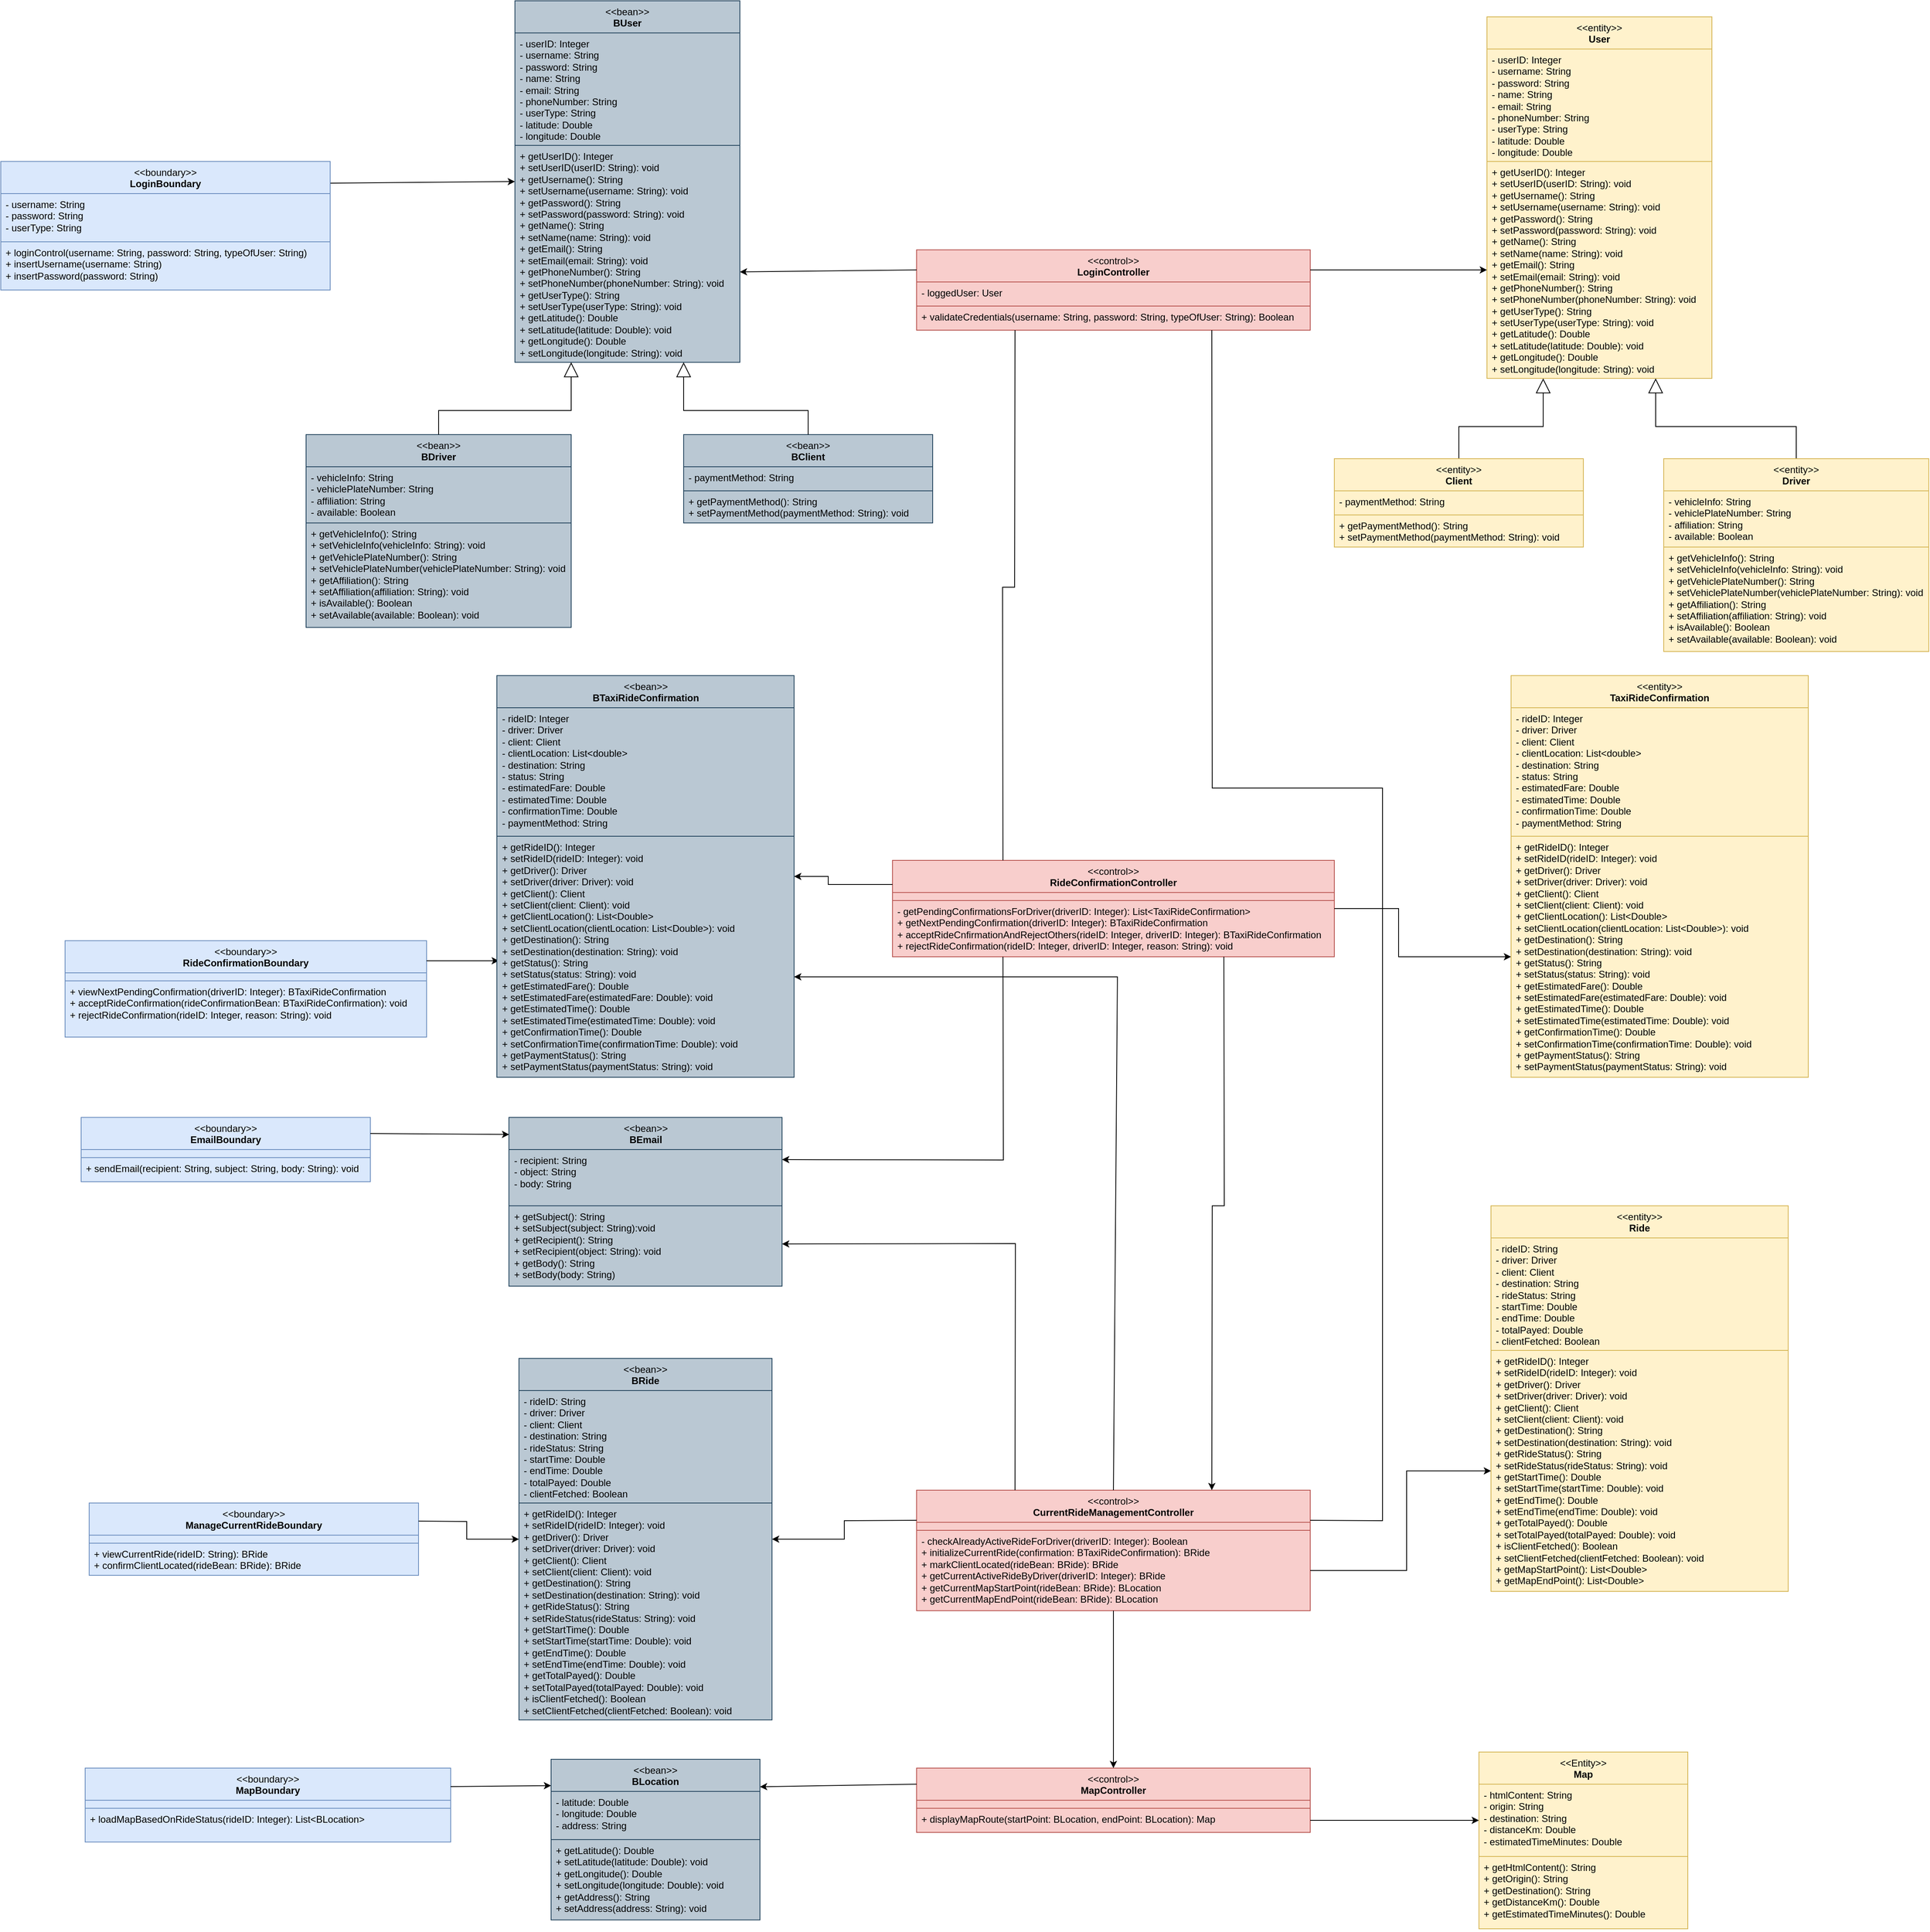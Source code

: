<mxfile version="26.0.16">
  <diagram name="Pagina-1" id="kR7-8kJG44JJqQNAZ6Hm">
    <mxGraphModel dx="2927" dy="2411" grid="1" gridSize="10" guides="1" tooltips="1" connect="1" arrows="1" fold="1" page="1" pageScale="1" pageWidth="827" pageHeight="1169" math="0" shadow="0">
      <root>
        <mxCell id="0" />
        <mxCell id="1" parent="0" />
        <mxCell id="zk_LoBQjs6ajYGT0SE2R-1" value="&lt;span style=&quot;font-weight: normal;&quot;&gt;&amp;lt;&amp;lt;boundary&amp;gt;&amp;gt;&lt;/span&gt;&lt;div&gt;LoginBoundary&lt;/div&gt;" style="swimlane;fontStyle=1;align=center;verticalAlign=top;childLayout=stackLayout;horizontal=1;startSize=40;horizontalStack=0;resizeParent=1;resizeParentMax=0;resizeLast=0;collapsible=1;marginBottom=0;whiteSpace=wrap;html=1;fillColor=#dae8fc;strokeColor=#6c8ebf;" parent="1" vertex="1">
          <mxGeometry x="-770" y="-730" width="410" height="160" as="geometry" />
        </mxCell>
        <mxCell id="zk_LoBQjs6ajYGT0SE2R-2" value="- username: String&lt;div&gt;- password: String&lt;/div&gt;&lt;div&gt;- userType: String&lt;/div&gt;" style="text;strokeColor=#6c8ebf;fillColor=#dae8fc;align=left;verticalAlign=top;spacingLeft=4;spacingRight=4;overflow=hidden;rotatable=0;points=[[0,0.5],[1,0.5]];portConstraint=eastwest;whiteSpace=wrap;html=1;" parent="zk_LoBQjs6ajYGT0SE2R-1" vertex="1">
          <mxGeometry y="40" width="410" height="60" as="geometry" />
        </mxCell>
        <mxCell id="zk_LoBQjs6ajYGT0SE2R-3" value="+ loginControl(username: String, password: String, typeOfUser: String)&lt;div&gt;+ insertUsername(username: String)&lt;/div&gt;&lt;div&gt;+ insertPassword(password: String)&lt;/div&gt;" style="text;strokeColor=#6c8ebf;fillColor=#dae8fc;align=left;verticalAlign=top;spacingLeft=4;spacingRight=4;overflow=hidden;rotatable=0;points=[[0,0.5],[1,0.5]];portConstraint=eastwest;whiteSpace=wrap;html=1;" parent="zk_LoBQjs6ajYGT0SE2R-1" vertex="1">
          <mxGeometry y="100" width="410" height="60" as="geometry" />
        </mxCell>
        <mxCell id="zk_LoBQjs6ajYGT0SE2R-4" value="&lt;span style=&quot;font-weight: normal;&quot;&gt;&amp;lt;&amp;lt;entity&amp;gt;&amp;gt;&lt;/span&gt;&lt;div&gt;User&lt;/div&gt;" style="swimlane;fontStyle=1;align=center;verticalAlign=top;childLayout=stackLayout;horizontal=1;startSize=40;horizontalStack=0;resizeParent=1;resizeParentMax=0;resizeLast=0;collapsible=1;marginBottom=0;whiteSpace=wrap;html=1;fillColor=#fff2cc;strokeColor=#d6b656;" parent="1" vertex="1">
          <mxGeometry x="1080" y="-910" width="280" height="450" as="geometry" />
        </mxCell>
        <mxCell id="zk_LoBQjs6ajYGT0SE2R-5" value="- userID: Integer&lt;div&gt;- username: String&lt;/div&gt;&lt;div&gt;- password: String&lt;/div&gt;&lt;div&gt;&lt;div&gt;- name: String&lt;/div&gt;&lt;div&gt;- email: String&lt;/div&gt;&lt;div&gt;- phoneNumber: String&lt;/div&gt;&lt;div&gt;- userType: String&lt;/div&gt;&lt;/div&gt;&lt;div&gt;- latitude: Double&lt;/div&gt;&lt;div&gt;- longitude: Double&lt;/div&gt;" style="text;strokeColor=#d6b656;fillColor=#fff2cc;align=left;verticalAlign=top;spacingLeft=4;spacingRight=4;overflow=hidden;rotatable=0;points=[[0,0.5],[1,0.5]];portConstraint=eastwest;whiteSpace=wrap;html=1;" parent="zk_LoBQjs6ajYGT0SE2R-4" vertex="1">
          <mxGeometry y="40" width="280" height="140" as="geometry" />
        </mxCell>
        <mxCell id="zk_LoBQjs6ajYGT0SE2R-6" value="&lt;div&gt;+ getUserID(): Integer&lt;/div&gt;&lt;div&gt;+ setUserID&lt;span style=&quot;background-color: transparent; color: light-dark(rgb(0, 0, 0), rgb(255, 255, 255));&quot;&gt;(userID: String): void&lt;/span&gt;&lt;/div&gt;&lt;div&gt;+ getUsername(): String&lt;div&gt;+ setUsername(username: String): void&lt;/div&gt;&lt;/div&gt;&lt;div&gt;&lt;div&gt;+ getPassword(): String&lt;/div&gt;&lt;div&gt;+ setPassword(password: String): void&lt;/div&gt;&lt;/div&gt;&lt;div&gt;&lt;span style=&quot;background-color: transparent; color: light-dark(rgb(0, 0, 0), rgb(255, 255, 255));&quot;&gt;+ getName(): String&lt;/span&gt;&lt;/div&gt;&lt;div&gt;+ setName(name: String): void&lt;/div&gt;&lt;div&gt;+ getEmail(): String&lt;/div&gt;&lt;div&gt;+ setEmail(email: String): void&lt;/div&gt;&lt;div&gt;+ getPhoneNumber(): String&lt;/div&gt;&lt;div&gt;+ setPhoneNumber(phoneNumber: String): void&lt;/div&gt;&lt;div&gt;+ getUserType(): String&lt;/div&gt;&lt;div&gt;+ setUserType&lt;span style=&quot;background-color: transparent; color: light-dark(rgb(0, 0, 0), rgb(255, 255, 255));&quot;&gt;(userType: String): void&lt;/span&gt;&lt;/div&gt;&lt;div&gt;&lt;span style=&quot;background-color: transparent; color: light-dark(rgb(0, 0, 0), rgb(255, 255, 255));&quot;&gt;+ getLatitude(): Double&lt;/span&gt;&lt;/div&gt;&lt;div&gt;&lt;span style=&quot;background-color: transparent; color: light-dark(rgb(0, 0, 0), rgb(255, 255, 255));&quot;&gt;+ setLatitude(latitude: Double): void&lt;/span&gt;&lt;/div&gt;&lt;div&gt;&lt;span style=&quot;background-color: transparent; color: light-dark(rgb(0, 0, 0), rgb(255, 255, 255));&quot;&gt;+ getLongitude(): Double&lt;/span&gt;&lt;/div&gt;&lt;div&gt;&lt;span style=&quot;background-color: transparent; color: light-dark(rgb(0, 0, 0), rgb(255, 255, 255));&quot;&gt;+ setLongitude(longitude: String): void&lt;/span&gt;&lt;/div&gt;" style="text;strokeColor=#d6b656;fillColor=#fff2cc;align=left;verticalAlign=top;spacingLeft=4;spacingRight=4;overflow=hidden;rotatable=0;points=[[0,0.5],[1,0.5]];portConstraint=eastwest;whiteSpace=wrap;html=1;" parent="zk_LoBQjs6ajYGT0SE2R-4" vertex="1">
          <mxGeometry y="180" width="280" height="270" as="geometry" />
        </mxCell>
        <mxCell id="zk_LoBQjs6ajYGT0SE2R-7" value="&lt;span style=&quot;font-weight: normal;&quot;&gt;&amp;lt;&amp;lt;control&amp;gt;&amp;gt;&lt;/span&gt;&lt;div&gt;LoginController&lt;/div&gt;" style="swimlane;fontStyle=1;align=center;verticalAlign=top;childLayout=stackLayout;horizontal=1;startSize=40;horizontalStack=0;resizeParent=1;resizeParentMax=0;resizeLast=0;collapsible=1;marginBottom=0;whiteSpace=wrap;html=1;fillColor=#f8cecc;strokeColor=#b85450;" parent="1" vertex="1">
          <mxGeometry x="370" y="-620" width="490" height="100" as="geometry" />
        </mxCell>
        <mxCell id="zk_LoBQjs6ajYGT0SE2R-8" value="- loggedUser: User" style="text;strokeColor=#b85450;fillColor=#f8cecc;align=left;verticalAlign=top;spacingLeft=4;spacingRight=4;overflow=hidden;rotatable=0;points=[[0,0.5],[1,0.5]];portConstraint=eastwest;whiteSpace=wrap;html=1;" parent="zk_LoBQjs6ajYGT0SE2R-7" vertex="1">
          <mxGeometry y="40" width="490" height="30" as="geometry" />
        </mxCell>
        <mxCell id="zk_LoBQjs6ajYGT0SE2R-9" value="+ validateCredentials(username: String, password: String, typeOfUser: String): Boolean" style="text;strokeColor=#b85450;fillColor=#f8cecc;align=left;verticalAlign=top;spacingLeft=4;spacingRight=4;overflow=hidden;rotatable=0;points=[[0,0.5],[1,0.5]];portConstraint=eastwest;whiteSpace=wrap;html=1;" parent="zk_LoBQjs6ajYGT0SE2R-7" vertex="1">
          <mxGeometry y="70" width="490" height="30" as="geometry" />
        </mxCell>
        <mxCell id="zk_LoBQjs6ajYGT0SE2R-10" value="&lt;span style=&quot;font-weight: normal;&quot;&gt;&amp;lt;&amp;lt;boundary&amp;gt;&amp;gt;&lt;/span&gt;&lt;div&gt;MapBoundary&lt;/div&gt;" style="swimlane;fontStyle=1;align=center;verticalAlign=top;childLayout=stackLayout;horizontal=1;startSize=40;horizontalStack=0;resizeParent=1;resizeParentMax=0;resizeLast=0;collapsible=1;marginBottom=0;whiteSpace=wrap;html=1;fillColor=#dae8fc;strokeColor=#6c8ebf;" parent="1" vertex="1">
          <mxGeometry x="-665" y="1270" width="455" height="92" as="geometry" />
        </mxCell>
        <mxCell id="zk_LoBQjs6ajYGT0SE2R-11" style="text;strokeColor=#6c8ebf;fillColor=#dae8fc;align=left;verticalAlign=top;spacingLeft=4;spacingRight=4;overflow=hidden;rotatable=0;points=[[0,0.5],[1,0.5]];portConstraint=eastwest;whiteSpace=wrap;html=1;" parent="zk_LoBQjs6ajYGT0SE2R-10" vertex="1">
          <mxGeometry y="40" width="455" height="10" as="geometry" />
        </mxCell>
        <mxCell id="zk_LoBQjs6ajYGT0SE2R-12" value="+ loadMapBasedOnRideStatus(rideID: Integer): List&amp;lt;BLocation&amp;gt;" style="text;strokeColor=#6c8ebf;fillColor=#dae8fc;align=left;verticalAlign=top;spacingLeft=4;spacingRight=4;overflow=hidden;rotatable=0;points=[[0,0.5],[1,0.5]];portConstraint=eastwest;whiteSpace=wrap;html=1;" parent="zk_LoBQjs6ajYGT0SE2R-10" vertex="1">
          <mxGeometry y="50" width="455" height="42" as="geometry" />
        </mxCell>
        <mxCell id="zk_LoBQjs6ajYGT0SE2R-13" value="&lt;span style=&quot;font-weight: normal;&quot;&gt;&amp;lt;&amp;lt;control&amp;gt;&amp;gt;&lt;/span&gt;&lt;div&gt;MapController&lt;/div&gt;" style="swimlane;fontStyle=1;align=center;verticalAlign=top;childLayout=stackLayout;horizontal=1;startSize=40;horizontalStack=0;resizeParent=1;resizeParentMax=0;resizeLast=0;collapsible=1;marginBottom=0;whiteSpace=wrap;html=1;fillColor=#f8cecc;strokeColor=#b85450;" parent="1" vertex="1">
          <mxGeometry x="370" y="1270" width="490" height="80" as="geometry" />
        </mxCell>
        <mxCell id="zk_LoBQjs6ajYGT0SE2R-14" style="text;strokeColor=#b85450;fillColor=#f8cecc;align=left;verticalAlign=top;spacingLeft=4;spacingRight=4;overflow=hidden;rotatable=0;points=[[0,0.5],[1,0.5]];portConstraint=eastwest;whiteSpace=wrap;html=1;" parent="zk_LoBQjs6ajYGT0SE2R-13" vertex="1">
          <mxGeometry y="40" width="490" height="10" as="geometry" />
        </mxCell>
        <mxCell id="zk_LoBQjs6ajYGT0SE2R-15" value="+ displayMapRoute(startPoint: BLocation, endPoint: BLocation): Map&amp;nbsp;&amp;nbsp;" style="text;strokeColor=#b85450;fillColor=#f8cecc;align=left;verticalAlign=top;spacingLeft=4;spacingRight=4;overflow=hidden;rotatable=0;points=[[0,0.5],[1,0.5]];portConstraint=eastwest;whiteSpace=wrap;html=1;" parent="zk_LoBQjs6ajYGT0SE2R-13" vertex="1">
          <mxGeometry y="50" width="490" height="30" as="geometry" />
        </mxCell>
        <mxCell id="zk_LoBQjs6ajYGT0SE2R-19" value="" style="endArrow=classic;html=1;rounded=0;exitX=1;exitY=0.5;exitDx=0;exitDy=0;entryX=0;entryY=0.5;entryDx=0;entryDy=0;" parent="1" source="zk_LoBQjs6ajYGT0SE2R-15" target="zk_LoBQjs6ajYGT0SE2R-68" edge="1">
          <mxGeometry width="50" height="50" relative="1" as="geometry">
            <mxPoint x="640" y="1274" as="sourcePoint" />
            <mxPoint x="1040" y="1336" as="targetPoint" />
          </mxGeometry>
        </mxCell>
        <mxCell id="zk_LoBQjs6ajYGT0SE2R-20" value="" style="endArrow=classic;html=1;rounded=0;exitX=1;exitY=0.25;exitDx=0;exitDy=0;entryX=0;entryY=0.164;entryDx=0;entryDy=0;entryPerimeter=0;" parent="1" source="zk_LoBQjs6ajYGT0SE2R-10" target="zk_LoBQjs6ajYGT0SE2R-92" edge="1">
          <mxGeometry width="50" height="50" relative="1" as="geometry">
            <mxPoint x="-185" y="1294" as="sourcePoint" />
            <mxPoint x="-115" y="1282" as="targetPoint" />
          </mxGeometry>
        </mxCell>
        <mxCell id="zk_LoBQjs6ajYGT0SE2R-21" value="" style="endArrow=classic;html=1;rounded=0;exitX=1.001;exitY=0.169;exitDx=0;exitDy=0;exitPerimeter=0;entryX=0;entryY=0.5;entryDx=0;entryDy=0;" parent="1" source="zk_LoBQjs6ajYGT0SE2R-1" target="6aJrrxM9Hc1MW11auieM-1" edge="1">
          <mxGeometry width="50" height="50" relative="1" as="geometry">
            <mxPoint x="-400" y="-640" as="sourcePoint" />
            <mxPoint x="-330" y="-642.36" as="targetPoint" />
          </mxGeometry>
        </mxCell>
        <mxCell id="zk_LoBQjs6ajYGT0SE2R-22" value="" style="endArrow=classic;html=1;rounded=0;entryX=0;entryY=0.5;entryDx=0;entryDy=0;exitX=1;exitY=0.25;exitDx=0;exitDy=0;" parent="1" source="zk_LoBQjs6ajYGT0SE2R-7" target="zk_LoBQjs6ajYGT0SE2R-6" edge="1">
          <mxGeometry width="50" height="50" relative="1" as="geometry">
            <mxPoint x="870" y="-590" as="sourcePoint" />
            <mxPoint x="990" y="-595" as="targetPoint" />
          </mxGeometry>
        </mxCell>
        <mxCell id="zk_LoBQjs6ajYGT0SE2R-23" value="" style="endArrow=block;endSize=16;endFill=0;html=1;rounded=0;entryX=0.75;entryY=1;entryDx=0;entryDy=0;exitX=0.5;exitY=0;exitDx=0;exitDy=0;" parent="1" source="zk_LoBQjs6ajYGT0SE2R-24" target="zk_LoBQjs6ajYGT0SE2R-4" edge="1">
          <mxGeometry width="160" relative="1" as="geometry">
            <mxPoint x="1410" y="-340" as="sourcePoint" />
            <mxPoint x="1270.52" y="-290" as="targetPoint" />
            <Array as="points">
              <mxPoint x="1465" y="-400" />
              <mxPoint x="1290" y="-400" />
            </Array>
          </mxGeometry>
        </mxCell>
        <mxCell id="zk_LoBQjs6ajYGT0SE2R-24" value="&lt;span style=&quot;font-weight: normal;&quot;&gt;&amp;lt;&amp;lt;entity&amp;gt;&amp;gt;&lt;/span&gt;&lt;div&gt;Driver&lt;/div&gt;" style="swimlane;fontStyle=1;align=center;verticalAlign=top;childLayout=stackLayout;horizontal=1;startSize=40;horizontalStack=0;resizeParent=1;resizeParentMax=0;resizeLast=0;collapsible=1;marginBottom=0;whiteSpace=wrap;html=1;fillColor=#fff2cc;strokeColor=#d6b656;" parent="1" vertex="1">
          <mxGeometry x="1300" y="-360" width="330" height="240" as="geometry" />
        </mxCell>
        <mxCell id="zk_LoBQjs6ajYGT0SE2R-25" value="&lt;div&gt;- vehicleInfo: String&lt;/div&gt;&lt;div&gt;- vehiclePlateNumber: String&lt;/div&gt;&lt;div&gt;- affiliation: String&lt;/div&gt;&lt;div&gt;- available: Boolean&lt;/div&gt;" style="text;strokeColor=#d6b656;fillColor=#fff2cc;align=left;verticalAlign=top;spacingLeft=4;spacingRight=4;overflow=hidden;rotatable=0;points=[[0,0.5],[1,0.5]];portConstraint=eastwest;whiteSpace=wrap;html=1;" parent="zk_LoBQjs6ajYGT0SE2R-24" vertex="1">
          <mxGeometry y="40" width="330" height="70" as="geometry" />
        </mxCell>
        <mxCell id="zk_LoBQjs6ajYGT0SE2R-26" value="&lt;div&gt;+ getVehicleInfo(): String&lt;/div&gt;&lt;div&gt;+ setVehicleInfo(vehicleInfo: String): void&lt;/div&gt;&lt;div&gt;+ getVehiclePlateNumber(): String&lt;/div&gt;&lt;div&gt;+ setVehiclePlateNumber(vehiclePlateNumber: String): void&lt;/div&gt;&lt;div&gt;+ getAffiliation(): String&lt;/div&gt;&lt;div&gt;+ setAffiliation(affiliation: String): void&lt;/div&gt;&lt;div&gt;+ isAvailable(): Boolean&lt;/div&gt;&lt;div&gt;+ setAvailable(available: Boolean): void&lt;/div&gt;" style="text;strokeColor=#d6b656;fillColor=#fff2cc;align=left;verticalAlign=top;spacingLeft=4;spacingRight=4;overflow=hidden;rotatable=0;points=[[0,0.5],[1,0.5]];portConstraint=eastwest;whiteSpace=wrap;html=1;" parent="zk_LoBQjs6ajYGT0SE2R-24" vertex="1">
          <mxGeometry y="110" width="330" height="130" as="geometry" />
        </mxCell>
        <mxCell id="zk_LoBQjs6ajYGT0SE2R-27" value="" style="endArrow=block;endSize=16;endFill=0;html=1;rounded=0;exitX=0.5;exitY=0;exitDx=0;exitDy=0;entryX=0.25;entryY=1;entryDx=0;entryDy=0;" parent="1" source="zk_LoBQjs6ajYGT0SE2R-28" target="zk_LoBQjs6ajYGT0SE2R-4" edge="1">
          <mxGeometry width="160" relative="1" as="geometry">
            <mxPoint x="1380.52" y="-175" as="sourcePoint" />
            <mxPoint x="1300.52" y="-175" as="targetPoint" />
            <Array as="points">
              <mxPoint x="1045" y="-400" />
              <mxPoint x="1150" y="-400" />
            </Array>
          </mxGeometry>
        </mxCell>
        <mxCell id="zk_LoBQjs6ajYGT0SE2R-28" value="&lt;span style=&quot;font-weight: normal;&quot;&gt;&amp;lt;&amp;lt;entity&amp;gt;&amp;gt;&lt;/span&gt;&lt;div&gt;Client&lt;/div&gt;" style="swimlane;fontStyle=1;align=center;verticalAlign=top;childLayout=stackLayout;horizontal=1;startSize=40;horizontalStack=0;resizeParent=1;resizeParentMax=0;resizeLast=0;collapsible=1;marginBottom=0;whiteSpace=wrap;html=1;fillColor=#fff2cc;strokeColor=#d6b656;" parent="1" vertex="1">
          <mxGeometry x="890" y="-360" width="310" height="110" as="geometry" />
        </mxCell>
        <mxCell id="zk_LoBQjs6ajYGT0SE2R-29" value="- paymentMethod: String" style="text;strokeColor=#d6b656;fillColor=#fff2cc;align=left;verticalAlign=top;spacingLeft=4;spacingRight=4;overflow=hidden;rotatable=0;points=[[0,0.5],[1,0.5]];portConstraint=eastwest;whiteSpace=wrap;html=1;" parent="zk_LoBQjs6ajYGT0SE2R-28" vertex="1">
          <mxGeometry y="40" width="310" height="30" as="geometry" />
        </mxCell>
        <mxCell id="zk_LoBQjs6ajYGT0SE2R-30" value="+ getPaymentMethod(): String&lt;div&gt;+ setPaymentMethod(paymentMethod: String): void&lt;/div&gt;" style="text;strokeColor=#d6b656;fillColor=#fff2cc;align=left;verticalAlign=top;spacingLeft=4;spacingRight=4;overflow=hidden;rotatable=0;points=[[0,0.5],[1,0.5]];portConstraint=eastwest;whiteSpace=wrap;html=1;" parent="zk_LoBQjs6ajYGT0SE2R-28" vertex="1">
          <mxGeometry y="70" width="310" height="40" as="geometry" />
        </mxCell>
        <mxCell id="zk_LoBQjs6ajYGT0SE2R-31" value="&lt;span style=&quot;font-weight: normal;&quot;&gt;&amp;lt;&amp;lt;boundary&amp;gt;&amp;gt;&lt;/span&gt;&lt;div&gt;RideConfirmationBoundary&lt;/div&gt;" style="swimlane;fontStyle=1;align=center;verticalAlign=top;childLayout=stackLayout;horizontal=1;startSize=40;horizontalStack=0;resizeParent=1;resizeParentMax=0;resizeLast=0;collapsible=1;marginBottom=0;whiteSpace=wrap;html=1;fillColor=#dae8fc;strokeColor=#6c8ebf;" parent="1" vertex="1">
          <mxGeometry x="-690" y="240" width="450" height="120" as="geometry" />
        </mxCell>
        <mxCell id="zk_LoBQjs6ajYGT0SE2R-32" style="text;strokeColor=#6c8ebf;fillColor=#dae8fc;align=left;verticalAlign=top;spacingLeft=4;spacingRight=4;overflow=hidden;rotatable=0;points=[[0,0.5],[1,0.5]];portConstraint=eastwest;whiteSpace=wrap;html=1;" parent="zk_LoBQjs6ajYGT0SE2R-31" vertex="1">
          <mxGeometry y="40" width="450" height="10" as="geometry" />
        </mxCell>
        <mxCell id="zk_LoBQjs6ajYGT0SE2R-33" value="+ viewNextPendingConfirmation(driverID: Integer): BTaxiRideConfirmation&lt;div&gt;+ acceptRideConfirmation(rideConfirmationBean:&amp;nbsp;&lt;span style=&quot;background-color: transparent; color: light-dark(rgb(0, 0, 0), rgb(255, 255, 255));&quot;&gt;BTaxiRideConfirmation&lt;/span&gt;&lt;span style=&quot;background-color: transparent; color: light-dark(rgb(0, 0, 0), rgb(255, 255, 255));&quot;&gt;): void&lt;/span&gt;&lt;/div&gt;&lt;div&gt;+ rejectRideConfirmation(rideID: Integer, reason: String): void&lt;/div&gt;&lt;div&gt;&lt;br&gt;&lt;/div&gt;" style="text;strokeColor=#6c8ebf;fillColor=#dae8fc;align=left;verticalAlign=top;spacingLeft=4;spacingRight=4;overflow=hidden;rotatable=0;points=[[0,0.5],[1,0.5]];portConstraint=eastwest;whiteSpace=wrap;html=1;" parent="zk_LoBQjs6ajYGT0SE2R-31" vertex="1">
          <mxGeometry y="50" width="450" height="70" as="geometry" />
        </mxCell>
        <mxCell id="zk_LoBQjs6ajYGT0SE2R-37" value="&lt;span style=&quot;font-weight: normal;&quot;&gt;&amp;lt;&amp;lt;control&amp;gt;&amp;gt;&lt;/span&gt;&lt;div&gt;RideConfirmationController&lt;/div&gt;" style="swimlane;fontStyle=1;align=center;verticalAlign=top;childLayout=stackLayout;horizontal=1;startSize=40;horizontalStack=0;resizeParent=1;resizeParentMax=0;resizeLast=0;collapsible=1;marginBottom=0;whiteSpace=wrap;html=1;fillColor=#f8cecc;strokeColor=#b85450;" parent="1" vertex="1">
          <mxGeometry x="340" y="140" width="550" height="120" as="geometry" />
        </mxCell>
        <mxCell id="zk_LoBQjs6ajYGT0SE2R-38" style="text;strokeColor=#b85450;fillColor=#f8cecc;align=left;verticalAlign=top;spacingLeft=4;spacingRight=4;overflow=hidden;rotatable=0;points=[[0,0.5],[1,0.5]];portConstraint=eastwest;whiteSpace=wrap;html=1;" parent="zk_LoBQjs6ajYGT0SE2R-37" vertex="1">
          <mxGeometry y="40" width="550" height="10" as="geometry" />
        </mxCell>
        <mxCell id="zk_LoBQjs6ajYGT0SE2R-39" value="- getPendingConfirmationsForDriver(driverID: Integer): List&amp;lt;TaxiRideConfirmation&amp;gt;&lt;div&gt;+ getNextPendingConfirmation(driverID: Integer): BTaxiRideConfirmation&lt;/div&gt;&lt;div&gt;&lt;div&gt;+ acceptRideCnfirmationAndRejectOthers(rideID: Integer, driverID: Integer):&amp;nbsp;&lt;span style=&quot;background-color: transparent; color: light-dark(rgb(0, 0, 0), rgb(255, 255, 255));&quot;&gt;BTaxiRideConfirmation&lt;/span&gt;&lt;/div&gt;&lt;div&gt;+ rejectRideConfirmation(rideID: Integer, driverID: Integer, reason: String): void&lt;/div&gt;&lt;/div&gt;" style="text;strokeColor=#b85450;fillColor=#f8cecc;align=left;verticalAlign=top;spacingLeft=4;spacingRight=4;overflow=hidden;rotatable=0;points=[[0,0.5],[1,0.5]];portConstraint=eastwest;whiteSpace=wrap;html=1;" parent="zk_LoBQjs6ajYGT0SE2R-37" vertex="1">
          <mxGeometry y="50" width="550" height="70" as="geometry" />
        </mxCell>
        <mxCell id="zk_LoBQjs6ajYGT0SE2R-40" value="" style="endArrow=classic;html=1;rounded=0;exitX=1;exitY=0.208;exitDx=0;exitDy=0;exitPerimeter=0;" parent="1" source="zk_LoBQjs6ajYGT0SE2R-31" edge="1">
          <mxGeometry width="50" height="50" relative="1" as="geometry">
            <mxPoint x="-230" y="355" as="sourcePoint" />
            <mxPoint x="-150" y="265" as="targetPoint" />
          </mxGeometry>
        </mxCell>
        <mxCell id="zk_LoBQjs6ajYGT0SE2R-42" value="&lt;span style=&quot;font-weight: normal;&quot;&gt;&amp;lt;&amp;lt;control&amp;gt;&amp;gt;&lt;/span&gt;&lt;div&gt;CurrentRideManagementController&lt;/div&gt;" style="swimlane;fontStyle=1;align=center;verticalAlign=top;childLayout=stackLayout;horizontal=1;startSize=40;horizontalStack=0;resizeParent=1;resizeParentMax=0;resizeLast=0;collapsible=1;marginBottom=0;whiteSpace=wrap;html=1;fillColor=#f8cecc;strokeColor=#b85450;" parent="1" vertex="1">
          <mxGeometry x="370" y="924" width="490" height="150" as="geometry" />
        </mxCell>
        <mxCell id="zk_LoBQjs6ajYGT0SE2R-43" style="text;strokeColor=#b85450;fillColor=#f8cecc;align=left;verticalAlign=top;spacingLeft=4;spacingRight=4;overflow=hidden;rotatable=0;points=[[0,0.5],[1,0.5]];portConstraint=eastwest;whiteSpace=wrap;html=1;" parent="zk_LoBQjs6ajYGT0SE2R-42" vertex="1">
          <mxGeometry y="40" width="490" height="10" as="geometry" />
        </mxCell>
        <mxCell id="zk_LoBQjs6ajYGT0SE2R-44" value="&lt;div&gt;- checkAlreadyActiveRideForDriver(driverID: Integer): Boolean&lt;/div&gt;+ initializeCurrentRide(confirmation: BTaxiRideConfirmation): BRide&lt;div&gt;+ markClientLocated(rideBean: BRide): BRide&lt;/div&gt;&lt;div&gt;+ getCurrentActiveRideByDriver(&lt;span style=&quot;background-color: transparent; color: light-dark(rgb(0, 0, 0), rgb(255, 255, 255));&quot;&gt;driverID: Integer): BRide&lt;/span&gt;&lt;/div&gt;&lt;div&gt;+ getCurrentMapStartPoint(rideBean: BRide): BLocation&lt;/div&gt;&lt;div&gt;+ getCurrentMapEndPoint(rideBean: BRide): BLocation&lt;/div&gt;" style="text;strokeColor=#b85450;fillColor=#f8cecc;align=left;verticalAlign=top;spacingLeft=4;spacingRight=4;overflow=hidden;rotatable=0;points=[[0,0.5],[1,0.5]];portConstraint=eastwest;whiteSpace=wrap;html=1;" parent="zk_LoBQjs6ajYGT0SE2R-42" vertex="1">
          <mxGeometry y="50" width="490" height="100" as="geometry" />
        </mxCell>
        <mxCell id="zk_LoBQjs6ajYGT0SE2R-51" value="&lt;span style=&quot;font-weight: normal;&quot;&gt;&amp;lt;&amp;lt;entity&amp;gt;&amp;gt;&lt;/span&gt;&lt;div&gt;Ride&lt;/div&gt;" style="swimlane;fontStyle=1;align=center;verticalAlign=top;childLayout=stackLayout;horizontal=1;startSize=40;horizontalStack=0;resizeParent=1;resizeParentMax=0;resizeLast=0;collapsible=1;marginBottom=0;whiteSpace=wrap;html=1;fillColor=#fff2cc;strokeColor=#d6b656;" parent="1" vertex="1">
          <mxGeometry x="1085" y="570" width="370" height="480" as="geometry" />
        </mxCell>
        <mxCell id="zk_LoBQjs6ajYGT0SE2R-52" value="- rideID: String&lt;div&gt;- driver: Driver&lt;br&gt;&lt;div&gt;- client: Client&lt;/div&gt;&lt;div&gt;&lt;div&gt;- destination: String&amp;nbsp;&lt;/div&gt;&lt;/div&gt;&lt;div&gt;- rideStatus: String&amp;nbsp;&lt;/div&gt;&lt;div&gt;&lt;span style=&quot;background-color: transparent; color: light-dark(rgb(0, 0, 0), rgb(255, 255, 255));&quot;&gt;- startTime: Double&lt;/span&gt;&lt;/div&gt;&lt;div&gt;&lt;span style=&quot;background-color: transparent; color: light-dark(rgb(0, 0, 0), rgb(255, 255, 255));&quot;&gt;- endTime: Double&lt;/span&gt;&lt;/div&gt;&lt;div&gt;&lt;span style=&quot;background-color: transparent; color: light-dark(rgb(0, 0, 0), rgb(255, 255, 255));&quot;&gt;- totalPayed: Double&lt;/span&gt;&lt;/div&gt;&lt;div&gt;- clientFetched: Boolean&lt;/div&gt;&lt;/div&gt;" style="text;strokeColor=#d6b656;fillColor=#fff2cc;align=left;verticalAlign=top;spacingLeft=4;spacingRight=4;overflow=hidden;rotatable=0;points=[[0,0.5],[1,0.5]];portConstraint=eastwest;whiteSpace=wrap;html=1;" parent="zk_LoBQjs6ajYGT0SE2R-51" vertex="1">
          <mxGeometry y="40" width="370" height="140" as="geometry" />
        </mxCell>
        <mxCell id="zk_LoBQjs6ajYGT0SE2R-53" value="+ getRideID(): Integer&lt;div&gt;+ setRideID(rideID: Integer): void&lt;/div&gt;&lt;div&gt;+ getDriver(): Driver&lt;/div&gt;&lt;div&gt;+ setDriver(driver: Driver): void&lt;/div&gt;&lt;div&gt;+ getClient(): Client&lt;/div&gt;&lt;div&gt;+ setClient(client: Client): void&lt;/div&gt;&lt;div&gt;+ getDestination(): String&lt;/div&gt;&lt;div&gt;+ setDestination(destination: String): void&lt;/div&gt;&lt;div&gt;&lt;div&gt;+ getRideStatus(): String&lt;/div&gt;&lt;div&gt;+ setRideStatus(rideStatus: String): void&lt;/div&gt;&lt;/div&gt;&lt;div&gt;+ getStartTime(): Double&lt;/div&gt;&lt;div&gt;+ setStartTime(startTime: Double): void&lt;/div&gt;&lt;div&gt;+ getEndTime(): Double&lt;/div&gt;&lt;div&gt;+ setEndTime(end&lt;span style=&quot;background-color: transparent; color: light-dark(rgb(0, 0, 0), rgb(255, 255, 255));&quot;&gt;Time: Double): void&lt;/span&gt;&lt;/div&gt;&lt;div&gt;+ getTotalPayed(): Double&lt;/div&gt;&lt;div&gt;+ setTotalPayed(totalPayed: Double): void&lt;/div&gt;&lt;div&gt;+ isClientFetched(): Boolean&lt;/div&gt;&lt;div&gt;+ setClientFetched(clientFetched: Boolean): void&lt;/div&gt;&lt;div&gt;+ getMapStartPoint(): List&amp;lt;Double&amp;gt;&lt;/div&gt;&lt;div&gt;+ getMapEnd&lt;span style=&quot;background-color: transparent; color: light-dark(rgb(0, 0, 0), rgb(255, 255, 255));&quot;&gt;Point(): List&amp;lt;Double&amp;gt;&lt;/span&gt;&lt;/div&gt;" style="text;strokeColor=#d6b656;fillColor=#fff2cc;align=left;verticalAlign=top;spacingLeft=4;spacingRight=4;overflow=hidden;rotatable=0;points=[[0,0.5],[1,0.5]];portConstraint=eastwest;whiteSpace=wrap;html=1;" parent="zk_LoBQjs6ajYGT0SE2R-51" vertex="1">
          <mxGeometry y="180" width="370" height="300" as="geometry" />
        </mxCell>
        <mxCell id="zk_LoBQjs6ajYGT0SE2R-55" value="&lt;span style=&quot;font-weight: normal;&quot;&gt;&amp;lt;&amp;lt;boundary&amp;gt;&amp;gt;&lt;/span&gt;&lt;div&gt;ManageCurrentRideBoundary&lt;/div&gt;" style="swimlane;fontStyle=1;align=center;verticalAlign=top;childLayout=stackLayout;horizontal=1;startSize=40;horizontalStack=0;resizeParent=1;resizeParentMax=0;resizeLast=0;collapsible=1;marginBottom=0;whiteSpace=wrap;html=1;fillColor=#dae8fc;strokeColor=#6c8ebf;" parent="1" vertex="1">
          <mxGeometry x="-660" y="940" width="410" height="90" as="geometry" />
        </mxCell>
        <mxCell id="zk_LoBQjs6ajYGT0SE2R-56" style="text;strokeColor=#6c8ebf;fillColor=#dae8fc;align=left;verticalAlign=top;spacingLeft=4;spacingRight=4;overflow=hidden;rotatable=0;points=[[0,0.5],[1,0.5]];portConstraint=eastwest;whiteSpace=wrap;html=1;" parent="zk_LoBQjs6ajYGT0SE2R-55" vertex="1">
          <mxGeometry y="40" width="410" height="10" as="geometry" />
        </mxCell>
        <mxCell id="zk_LoBQjs6ajYGT0SE2R-57" value="&lt;div&gt;&lt;span style=&quot;background-color: transparent; color: light-dark(rgb(0, 0, 0), rgb(255, 255, 255));&quot;&gt;+ viewCurrentRide(rideID: String): BRide&lt;/span&gt;&lt;/div&gt;&lt;div&gt;&lt;span style=&quot;background-color: transparent;&quot;&gt;+ confirmClientLocated(rideBean: BRide): BRide&lt;/span&gt;&lt;/div&gt;" style="text;strokeColor=#6c8ebf;fillColor=#dae8fc;align=left;verticalAlign=top;spacingLeft=4;spacingRight=4;overflow=hidden;rotatable=0;points=[[0,0.5],[1,0.5]];portConstraint=eastwest;whiteSpace=wrap;html=1;" parent="zk_LoBQjs6ajYGT0SE2R-55" vertex="1">
          <mxGeometry y="50" width="410" height="40" as="geometry" />
        </mxCell>
        <mxCell id="zk_LoBQjs6ajYGT0SE2R-58" value="&lt;span style=&quot;font-weight: normal;&quot;&gt;&amp;lt;&amp;lt;boundary&amp;gt;&amp;gt;&lt;/span&gt;&lt;div&gt;EmailBoundary&lt;/div&gt;" style="swimlane;fontStyle=1;align=center;verticalAlign=top;childLayout=stackLayout;horizontal=1;startSize=40;horizontalStack=0;resizeParent=1;resizeParentMax=0;resizeLast=0;collapsible=1;marginBottom=0;whiteSpace=wrap;html=1;fillColor=#dae8fc;strokeColor=#6c8ebf;" parent="1" vertex="1">
          <mxGeometry x="-670" y="460" width="360" height="80" as="geometry" />
        </mxCell>
        <mxCell id="zk_LoBQjs6ajYGT0SE2R-59" style="text;strokeColor=#6c8ebf;fillColor=#dae8fc;align=left;verticalAlign=top;spacingLeft=4;spacingRight=4;overflow=hidden;rotatable=0;points=[[0,0.5],[1,0.5]];portConstraint=eastwest;whiteSpace=wrap;html=1;" parent="zk_LoBQjs6ajYGT0SE2R-58" vertex="1">
          <mxGeometry y="40" width="360" height="10" as="geometry" />
        </mxCell>
        <mxCell id="zk_LoBQjs6ajYGT0SE2R-60" value="+ sendEmail(recipient: String, subject: String, body: String): void" style="text;strokeColor=#6c8ebf;fillColor=#dae8fc;align=left;verticalAlign=top;spacingLeft=4;spacingRight=4;overflow=hidden;rotatable=0;points=[[0,0.5],[1,0.5]];portConstraint=eastwest;whiteSpace=wrap;html=1;" parent="zk_LoBQjs6ajYGT0SE2R-58" vertex="1">
          <mxGeometry y="50" width="360" height="30" as="geometry" />
        </mxCell>
        <mxCell id="zk_LoBQjs6ajYGT0SE2R-63" value="" style="endArrow=classic;html=1;rounded=0;exitX=0.5;exitY=1;exitDx=0;exitDy=0;entryX=0.5;entryY=0;entryDx=0;entryDy=0;" parent="1" source="zk_LoBQjs6ajYGT0SE2R-42" target="zk_LoBQjs6ajYGT0SE2R-13" edge="1">
          <mxGeometry width="50" height="50" relative="1" as="geometry">
            <mxPoint x="615" y="705" as="sourcePoint" />
            <mxPoint x="595" y="985" as="targetPoint" />
          </mxGeometry>
        </mxCell>
        <mxCell id="zk_LoBQjs6ajYGT0SE2R-67" value="&lt;span style=&quot;font-weight: normal;&quot;&gt;&amp;lt;&amp;lt;Entity&amp;gt;&amp;gt;&lt;/span&gt;&lt;div&gt;Map&lt;/div&gt;" style="swimlane;fontStyle=1;align=center;verticalAlign=top;childLayout=stackLayout;horizontal=1;startSize=40;horizontalStack=0;resizeParent=1;resizeParentMax=0;resizeLast=0;collapsible=1;marginBottom=0;whiteSpace=wrap;html=1;fillColor=#fff2cc;strokeColor=#d6b656;" parent="1" vertex="1">
          <mxGeometry x="1070" y="1250" width="260" height="220" as="geometry" />
        </mxCell>
        <mxCell id="zk_LoBQjs6ajYGT0SE2R-68" value="- htmlContent: String&lt;div&gt;- origin: String&lt;/div&gt;&lt;div&gt;- destination: String&lt;/div&gt;&lt;div&gt;- distanceKm: Double&lt;/div&gt;&lt;div&gt;- estimatedTimeMinutes: Double&lt;/div&gt;" style="text;strokeColor=#d6b656;fillColor=#fff2cc;align=left;verticalAlign=top;spacingLeft=4;spacingRight=4;overflow=hidden;rotatable=0;points=[[0,0.5],[1,0.5]];portConstraint=eastwest;whiteSpace=wrap;html=1;" parent="zk_LoBQjs6ajYGT0SE2R-67" vertex="1">
          <mxGeometry y="40" width="260" height="90" as="geometry" />
        </mxCell>
        <mxCell id="zk_LoBQjs6ajYGT0SE2R-69" value="+ getHtmlContent(): String&lt;div&gt;+ getOrigin(): String&lt;/div&gt;&lt;div&gt;+ getDestination(): String&lt;/div&gt;&lt;div&gt;+ getDistanceKm(): Double&lt;/div&gt;&lt;div&gt;+ getEstimatedTimeMinutes(): Double&lt;/div&gt;" style="text;strokeColor=#d6b656;fillColor=#fff2cc;align=left;verticalAlign=top;spacingLeft=4;spacingRight=4;overflow=hidden;rotatable=0;points=[[0,0.5],[1,0.5]];portConstraint=eastwest;whiteSpace=wrap;html=1;" parent="zk_LoBQjs6ajYGT0SE2R-67" vertex="1">
          <mxGeometry y="130" width="260" height="90" as="geometry" />
        </mxCell>
        <mxCell id="zk_LoBQjs6ajYGT0SE2R-91" value="" style="endArrow=classic;html=1;rounded=0;exitX=0;exitY=0.25;exitDx=0;exitDy=0;entryX=1;entryY=0.75;entryDx=0;entryDy=0;" parent="1" source="zk_LoBQjs6ajYGT0SE2R-7" target="6aJrrxM9Hc1MW11auieM-1" edge="1">
          <mxGeometry width="50" height="50" relative="1" as="geometry">
            <mxPoint x="360.52" y="-600" as="sourcePoint" />
            <mxPoint x="170" y="-595" as="targetPoint" />
          </mxGeometry>
        </mxCell>
        <mxCell id="zk_LoBQjs6ajYGT0SE2R-92" value="&lt;span style=&quot;font-weight: normal;&quot;&gt;&amp;lt;&amp;lt;bean&amp;gt;&amp;gt;&lt;/span&gt;&lt;div&gt;BLocation&lt;/div&gt;" style="swimlane;fontStyle=1;align=center;verticalAlign=top;childLayout=stackLayout;horizontal=1;startSize=40;horizontalStack=0;resizeParent=1;resizeParentMax=0;resizeLast=0;collapsible=1;marginBottom=0;whiteSpace=wrap;html=1;fillColor=#bac8d3;strokeColor=#23445d;" parent="1" vertex="1">
          <mxGeometry x="-85" y="1259" width="260" height="200" as="geometry" />
        </mxCell>
        <mxCell id="zk_LoBQjs6ajYGT0SE2R-93" value="- latitude: Double&lt;div&gt;- longitude: Double&lt;br&gt;&lt;div&gt;- address: String&lt;br&gt;&lt;div&gt;&lt;br&gt;&lt;/div&gt;&lt;/div&gt;&lt;/div&gt;" style="text;strokeColor=#23445d;fillColor=#bac8d3;align=left;verticalAlign=top;spacingLeft=4;spacingRight=4;overflow=hidden;rotatable=0;points=[[0,0.5],[1,0.5]];portConstraint=eastwest;whiteSpace=wrap;html=1;" parent="zk_LoBQjs6ajYGT0SE2R-92" vertex="1">
          <mxGeometry y="40" width="260" height="60" as="geometry" />
        </mxCell>
        <mxCell id="zk_LoBQjs6ajYGT0SE2R-94" value="&lt;div&gt;+ getLatitude(): Double&lt;/div&gt;&lt;div&gt;+ setLatitude(latitude: Double): void&lt;/div&gt;&lt;div&gt;+ getLongitude(): Double&lt;/div&gt;&lt;div&gt;+ setLongitude(longitude: Double): void&lt;/div&gt;&lt;div&gt;+ getAddress(): String&lt;/div&gt;&lt;div&gt;+ setAddress(address: String): void&lt;/div&gt;" style="text;strokeColor=#23445d;fillColor=#bac8d3;align=left;verticalAlign=top;spacingLeft=4;spacingRight=4;overflow=hidden;rotatable=0;points=[[0,0.5],[1,0.5]];portConstraint=eastwest;whiteSpace=wrap;html=1;" parent="zk_LoBQjs6ajYGT0SE2R-92" vertex="1">
          <mxGeometry y="100" width="260" height="100" as="geometry" />
        </mxCell>
        <mxCell id="zk_LoBQjs6ajYGT0SE2R-95" value="" style="endArrow=classic;html=1;rounded=0;exitX=0;exitY=0.25;exitDx=0;exitDy=0;entryX=1;entryY=0.171;entryDx=0;entryDy=0;entryPerimeter=0;" parent="1" source="zk_LoBQjs6ajYGT0SE2R-13" target="zk_LoBQjs6ajYGT0SE2R-92" edge="1">
          <mxGeometry width="50" height="50" relative="1" as="geometry">
            <mxPoint x="340" y="1291" as="sourcePoint" />
            <mxPoint x="240" y="1283" as="targetPoint" />
          </mxGeometry>
        </mxCell>
        <mxCell id="zk_LoBQjs6ajYGT0SE2R-99" value="" style="endArrow=classic;html=1;rounded=0;exitX=0;exitY=0.25;exitDx=0;exitDy=0;entryX=1;entryY=0.5;entryDx=0;entryDy=0;" parent="1" source="zk_LoBQjs6ajYGT0SE2R-37" target="6aJrrxM9Hc1MW11auieM-23" edge="1">
          <mxGeometry width="50" height="50" relative="1" as="geometry">
            <mxPoint x="305" y="350" as="sourcePoint" />
            <mxPoint x="220" y="175" as="targetPoint" />
            <Array as="points">
              <mxPoint x="260" y="170" />
              <mxPoint x="260" y="160" />
            </Array>
          </mxGeometry>
        </mxCell>
        <mxCell id="zk_LoBQjs6ajYGT0SE2R-103" value="" style="endArrow=classic;html=1;rounded=0;exitX=1;exitY=0.25;exitDx=0;exitDy=0;entryX=0;entryY=0.5;entryDx=0;entryDy=0;" parent="1" source="zk_LoBQjs6ajYGT0SE2R-55" target="6aJrrxM9Hc1MW11auieM-20" edge="1">
          <mxGeometry width="50" height="50" relative="1" as="geometry">
            <mxPoint x="-250" y="930" as="sourcePoint" />
            <mxPoint x="-170" y="963" as="targetPoint" />
            <Array as="points">
              <mxPoint x="-190" y="963" />
              <mxPoint x="-190" y="985" />
            </Array>
          </mxGeometry>
        </mxCell>
        <mxCell id="zk_LoBQjs6ajYGT0SE2R-104" value="" style="endArrow=classic;html=1;rounded=0;exitX=0;exitY=0.25;exitDx=0;exitDy=0;entryX=1;entryY=0.5;entryDx=0;entryDy=0;" parent="1" source="zk_LoBQjs6ajYGT0SE2R-42" target="6aJrrxM9Hc1MW11auieM-20" edge="1">
          <mxGeometry width="50" height="50" relative="1" as="geometry">
            <mxPoint x="355" y="770" as="sourcePoint" />
            <mxPoint x="230" y="962" as="targetPoint" />
            <Array as="points">
              <mxPoint x="280" y="962" />
              <mxPoint x="280" y="985" />
            </Array>
          </mxGeometry>
        </mxCell>
        <mxCell id="zk_LoBQjs6ajYGT0SE2R-105" value="" style="endArrow=classic;html=1;rounded=0;exitX=1;exitY=0.5;exitDx=0;exitDy=0;entryX=0;entryY=0.5;entryDx=0;entryDy=0;" parent="1" source="zk_LoBQjs6ajYGT0SE2R-37" target="6aJrrxM9Hc1MW11auieM-19" edge="1">
          <mxGeometry width="50" height="50" relative="1" as="geometry">
            <mxPoint x="855" y="350" as="sourcePoint" />
            <mxPoint x="1085" y="217.72" as="targetPoint" />
            <Array as="points">
              <mxPoint x="970" y="200" />
              <mxPoint x="970" y="260" />
            </Array>
          </mxGeometry>
        </mxCell>
        <mxCell id="t1FIwX9KOCGMmm7k8H_a-2" value="&lt;span style=&quot;font-weight: normal;&quot;&gt;&amp;lt;&amp;lt;bean&amp;gt;&amp;gt;&lt;/span&gt;&lt;div&gt;BEmail&lt;/div&gt;" style="swimlane;fontStyle=1;align=center;verticalAlign=top;childLayout=stackLayout;horizontal=1;startSize=40;horizontalStack=0;resizeParent=1;resizeParentMax=0;resizeLast=0;collapsible=1;marginBottom=0;whiteSpace=wrap;html=1;fillColor=#bac8d3;strokeColor=#23445d;" parent="1" vertex="1">
          <mxGeometry x="-137.5" y="460" width="340" height="210" as="geometry" />
        </mxCell>
        <mxCell id="t1FIwX9KOCGMmm7k8H_a-3" value="- recipient: String&lt;div&gt;- object: String&lt;/div&gt;&lt;div&gt;- body: String&lt;/div&gt;" style="text;strokeColor=#23445d;fillColor=#bac8d3;align=left;verticalAlign=top;spacingLeft=4;spacingRight=4;overflow=hidden;rotatable=0;points=[[0,0.5],[1,0.5]];portConstraint=eastwest;whiteSpace=wrap;html=1;" parent="t1FIwX9KOCGMmm7k8H_a-2" vertex="1">
          <mxGeometry y="40" width="340" height="70" as="geometry" />
        </mxCell>
        <mxCell id="t1FIwX9KOCGMmm7k8H_a-4" value="+ getSubject(): String&lt;div&gt;+ setSubject(subject: String):void&lt;/div&gt;&lt;div&gt;+ getRecipient(): String&lt;/div&gt;&lt;div&gt;+ setRecipient(object: String): void&lt;/div&gt;&lt;div&gt;+ getBody(): String&lt;/div&gt;&lt;div&gt;+ setBody(body: String)&lt;/div&gt;" style="text;strokeColor=#23445d;fillColor=#bac8d3;align=left;verticalAlign=top;spacingLeft=4;spacingRight=4;overflow=hidden;rotatable=0;points=[[0,0.5],[1,0.5]];portConstraint=eastwest;whiteSpace=wrap;html=1;" parent="t1FIwX9KOCGMmm7k8H_a-2" vertex="1">
          <mxGeometry y="110" width="340" height="100" as="geometry" />
        </mxCell>
        <mxCell id="t1FIwX9KOCGMmm7k8H_a-6" value="" style="endArrow=classic;html=1;rounded=0;entryX=0.001;entryY=0.101;entryDx=0;entryDy=0;entryPerimeter=0;exitX=1;exitY=0.25;exitDx=0;exitDy=0;" parent="1" source="zk_LoBQjs6ajYGT0SE2R-58" target="t1FIwX9KOCGMmm7k8H_a-2" edge="1">
          <mxGeometry width="50" height="50" relative="1" as="geometry">
            <mxPoint x="-214.1" y="600.79" as="sourcePoint" />
            <mxPoint x="-117" y="440" as="targetPoint" />
          </mxGeometry>
        </mxCell>
        <mxCell id="6aJrrxM9Hc1MW11auieM-1" value="&lt;span style=&quot;font-weight: normal;&quot;&gt;&amp;lt;&amp;lt;bean&amp;gt;&amp;gt;&lt;/span&gt;&lt;div&gt;BUser&lt;/div&gt;" style="swimlane;fontStyle=1;align=center;verticalAlign=top;childLayout=stackLayout;horizontal=1;startSize=40;horizontalStack=0;resizeParent=1;resizeParentMax=0;resizeLast=0;collapsible=1;marginBottom=0;whiteSpace=wrap;html=1;fillColor=#bac8d3;strokeColor=#23445d;" parent="1" vertex="1">
          <mxGeometry x="-130" y="-930" width="280" height="450" as="geometry" />
        </mxCell>
        <mxCell id="6aJrrxM9Hc1MW11auieM-2" value="- userID: Integer&lt;div&gt;- username: String&lt;/div&gt;&lt;div&gt;- password: String&lt;/div&gt;&lt;div&gt;&lt;div&gt;- name: String&lt;/div&gt;&lt;div&gt;- email: String&lt;/div&gt;&lt;div&gt;- phoneNumber: String&lt;/div&gt;&lt;div&gt;- userType: String&lt;/div&gt;&lt;/div&gt;&lt;div&gt;- latitude: Double&lt;/div&gt;&lt;div&gt;- longitude: Double&lt;/div&gt;" style="text;strokeColor=#23445d;fillColor=#bac8d3;align=left;verticalAlign=top;spacingLeft=4;spacingRight=4;overflow=hidden;rotatable=0;points=[[0,0.5],[1,0.5]];portConstraint=eastwest;whiteSpace=wrap;html=1;" parent="6aJrrxM9Hc1MW11auieM-1" vertex="1">
          <mxGeometry y="40" width="280" height="140" as="geometry" />
        </mxCell>
        <mxCell id="6aJrrxM9Hc1MW11auieM-3" value="&lt;div&gt;+ getUserID(): Integer&lt;/div&gt;&lt;div&gt;+ setUserID&lt;span style=&quot;background-color: transparent; color: light-dark(rgb(0, 0, 0), rgb(255, 255, 255));&quot;&gt;(userID: String): void&lt;/span&gt;&lt;/div&gt;&lt;div&gt;+ getUsername(): String&lt;div&gt;+ setUsername(username: String): void&lt;/div&gt;&lt;/div&gt;&lt;div&gt;&lt;div&gt;+ getPassword(): String&lt;/div&gt;&lt;div&gt;+ setPassword(password: String): void&lt;/div&gt;&lt;/div&gt;&lt;div&gt;&lt;span style=&quot;background-color: transparent; color: light-dark(rgb(0, 0, 0), rgb(255, 255, 255));&quot;&gt;+ getName(): String&lt;/span&gt;&lt;/div&gt;&lt;div&gt;+ setName(name: String): void&lt;/div&gt;&lt;div&gt;+ getEmail(): String&lt;/div&gt;&lt;div&gt;+ setEmail(email: String): void&lt;/div&gt;&lt;div&gt;+ getPhoneNumber(): String&lt;/div&gt;&lt;div&gt;+ setPhoneNumber(phoneNumber: String): void&lt;/div&gt;&lt;div&gt;+ getUserType(): String&lt;/div&gt;&lt;div&gt;+ setUserType&lt;span style=&quot;background-color: transparent; color: light-dark(rgb(0, 0, 0), rgb(255, 255, 255));&quot;&gt;(userType: String): void&lt;/span&gt;&lt;/div&gt;&lt;div&gt;&lt;span style=&quot;background-color: transparent; color: light-dark(rgb(0, 0, 0), rgb(255, 255, 255));&quot;&gt;+ getLatitude(): Double&lt;/span&gt;&lt;/div&gt;&lt;div&gt;&lt;span style=&quot;background-color: transparent; color: light-dark(rgb(0, 0, 0), rgb(255, 255, 255));&quot;&gt;+ setLatitude(latitude: Double): void&lt;/span&gt;&lt;/div&gt;&lt;div&gt;&lt;span style=&quot;background-color: transparent; color: light-dark(rgb(0, 0, 0), rgb(255, 255, 255));&quot;&gt;+ getLongitude(): Double&lt;/span&gt;&lt;/div&gt;&lt;div&gt;&lt;span style=&quot;background-color: transparent; color: light-dark(rgb(0, 0, 0), rgb(255, 255, 255));&quot;&gt;+ setLongitude(longitude: String): void&lt;/span&gt;&lt;/div&gt;" style="text;strokeColor=#23445d;fillColor=#bac8d3;align=left;verticalAlign=top;spacingLeft=4;spacingRight=4;overflow=hidden;rotatable=0;points=[[0,0.5],[1,0.5]];portConstraint=eastwest;whiteSpace=wrap;html=1;connectable=0;" parent="6aJrrxM9Hc1MW11auieM-1" vertex="1">
          <mxGeometry y="180" width="280" height="270" as="geometry" />
        </mxCell>
        <mxCell id="6aJrrxM9Hc1MW11auieM-4" value="&lt;span style=&quot;font-weight: normal;&quot;&gt;&amp;lt;&amp;lt;bean&amp;gt;&amp;gt;&lt;/span&gt;&lt;div&gt;BDriver&lt;/div&gt;" style="swimlane;fontStyle=1;align=center;verticalAlign=top;childLayout=stackLayout;horizontal=1;startSize=40;horizontalStack=0;resizeParent=1;resizeParentMax=0;resizeLast=0;collapsible=1;marginBottom=0;whiteSpace=wrap;html=1;fillColor=#bac8d3;strokeColor=#23445d;" parent="1" vertex="1">
          <mxGeometry x="-390" y="-390" width="330" height="240" as="geometry" />
        </mxCell>
        <mxCell id="6aJrrxM9Hc1MW11auieM-5" value="&lt;div&gt;- vehicleInfo: String&lt;/div&gt;&lt;div&gt;- vehiclePlateNumber: String&lt;/div&gt;&lt;div&gt;- affiliation: String&lt;/div&gt;&lt;div&gt;- available: Boolean&lt;/div&gt;" style="text;strokeColor=#23445d;fillColor=#bac8d3;align=left;verticalAlign=top;spacingLeft=4;spacingRight=4;overflow=hidden;rotatable=0;points=[[0,0.5],[1,0.5]];portConstraint=eastwest;whiteSpace=wrap;html=1;" parent="6aJrrxM9Hc1MW11auieM-4" vertex="1">
          <mxGeometry y="40" width="330" height="70" as="geometry" />
        </mxCell>
        <mxCell id="6aJrrxM9Hc1MW11auieM-6" value="&lt;div&gt;+ getVehicleInfo(): String&lt;/div&gt;&lt;div&gt;+ setVehicleInfo(vehicleInfo: String): void&lt;/div&gt;&lt;div&gt;+ getVehiclePlateNumber(): String&lt;/div&gt;&lt;div&gt;+ setVehiclePlateNumber(vehiclePlateNumber: String): void&lt;/div&gt;&lt;div&gt;+ getAffiliation(): String&lt;/div&gt;&lt;div&gt;+ setAffiliation(affiliation: String): void&lt;/div&gt;&lt;div&gt;+ isAvailable(): Boolean&lt;/div&gt;&lt;div&gt;+ setAvailable(available: Boolean): void&lt;/div&gt;" style="text;strokeColor=#23445d;fillColor=#bac8d3;align=left;verticalAlign=top;spacingLeft=4;spacingRight=4;overflow=hidden;rotatable=0;points=[[0,0.5],[1,0.5]];portConstraint=eastwest;whiteSpace=wrap;html=1;" parent="6aJrrxM9Hc1MW11auieM-4" vertex="1">
          <mxGeometry y="110" width="330" height="130" as="geometry" />
        </mxCell>
        <mxCell id="6aJrrxM9Hc1MW11auieM-7" value="&lt;span style=&quot;font-weight: normal;&quot;&gt;&amp;lt;&amp;lt;bean&amp;gt;&amp;gt;&lt;/span&gt;&lt;div&gt;BClient&lt;/div&gt;" style="swimlane;fontStyle=1;align=center;verticalAlign=top;childLayout=stackLayout;horizontal=1;startSize=40;horizontalStack=0;resizeParent=1;resizeParentMax=0;resizeLast=0;collapsible=1;marginBottom=0;whiteSpace=wrap;html=1;fillColor=#bac8d3;strokeColor=#23445d;" parent="1" vertex="1">
          <mxGeometry x="80" y="-390" width="310" height="110" as="geometry" />
        </mxCell>
        <mxCell id="6aJrrxM9Hc1MW11auieM-8" value="- paymentMethod: String" style="text;strokeColor=#23445d;fillColor=#bac8d3;align=left;verticalAlign=top;spacingLeft=4;spacingRight=4;overflow=hidden;rotatable=0;points=[[0,0.5],[1,0.5]];portConstraint=eastwest;whiteSpace=wrap;html=1;" parent="6aJrrxM9Hc1MW11auieM-7" vertex="1">
          <mxGeometry y="40" width="310" height="30" as="geometry" />
        </mxCell>
        <mxCell id="6aJrrxM9Hc1MW11auieM-9" value="+ getPaymentMethod(): String&lt;div&gt;+ setPaymentMethod(paymentMethod: String): void&lt;/div&gt;" style="text;strokeColor=#23445d;fillColor=#bac8d3;align=left;verticalAlign=top;spacingLeft=4;spacingRight=4;overflow=hidden;rotatable=0;points=[[0,0.5],[1,0.5]];portConstraint=eastwest;whiteSpace=wrap;html=1;" parent="6aJrrxM9Hc1MW11auieM-7" vertex="1">
          <mxGeometry y="70" width="310" height="40" as="geometry" />
        </mxCell>
        <mxCell id="6aJrrxM9Hc1MW11auieM-15" value="" style="endArrow=block;endSize=16;endFill=0;html=1;rounded=0;exitX=0.5;exitY=0;exitDx=0;exitDy=0;entryX=0.75;entryY=1;entryDx=0;entryDy=0;" parent="1" source="6aJrrxM9Hc1MW11auieM-7" target="6aJrrxM9Hc1MW11auieM-1" edge="1">
          <mxGeometry width="160" relative="1" as="geometry">
            <mxPoint x="245" y="-400" as="sourcePoint" />
            <mxPoint x="70" y="-470" as="targetPoint" />
            <Array as="points">
              <mxPoint x="235" y="-420" />
              <mxPoint x="80" y="-420" />
            </Array>
          </mxGeometry>
        </mxCell>
        <mxCell id="6aJrrxM9Hc1MW11auieM-16" value="" style="endArrow=block;endSize=16;endFill=0;html=1;rounded=0;exitX=0.5;exitY=0;exitDx=0;exitDy=0;entryX=0.25;entryY=1;entryDx=0;entryDy=0;" parent="1" source="6aJrrxM9Hc1MW11auieM-4" target="6aJrrxM9Hc1MW11auieM-1" edge="1">
          <mxGeometry width="160" relative="1" as="geometry">
            <mxPoint x="-180" y="-380" as="sourcePoint" />
            <mxPoint x="-75" y="-480" as="targetPoint" />
            <Array as="points">
              <mxPoint x="-225" y="-420" />
              <mxPoint x="-60" y="-420" />
            </Array>
          </mxGeometry>
        </mxCell>
        <mxCell id="6aJrrxM9Hc1MW11auieM-17" value="&lt;span style=&quot;font-weight: normal;&quot;&gt;&amp;lt;&amp;lt;entity&amp;gt;&amp;gt;&lt;/span&gt;&lt;div&gt;TaxiRideConfirmation&lt;/div&gt;" style="swimlane;fontStyle=1;align=center;verticalAlign=top;childLayout=stackLayout;horizontal=1;startSize=40;horizontalStack=0;resizeParent=1;resizeParentMax=0;resizeLast=0;collapsible=1;marginBottom=0;whiteSpace=wrap;html=1;fillColor=#fff2cc;strokeColor=#d6b656;" parent="1" vertex="1">
          <mxGeometry x="1110" y="-90" width="370" height="500" as="geometry" />
        </mxCell>
        <mxCell id="6aJrrxM9Hc1MW11auieM-18" value="- rideID: Integer&lt;div&gt;- driver: Driver&lt;br&gt;&lt;div&gt;- client: Client&lt;/div&gt;&lt;div&gt;- clientLocation: List&amp;lt;double&amp;gt;&lt;br&gt;&lt;div&gt;- destination: String&amp;nbsp;&lt;/div&gt;&lt;/div&gt;&lt;div&gt;- status: String&amp;nbsp;&lt;/div&gt;&lt;div&gt;&lt;span style=&quot;background-color: transparent; color: light-dark(rgb(0, 0, 0), rgb(255, 255, 255));&quot;&gt;- estimatedFare: Double&lt;/span&gt;&lt;/div&gt;&lt;div&gt;&lt;span style=&quot;background-color: transparent; color: light-dark(rgb(0, 0, 0), rgb(255, 255, 255));&quot;&gt;- estimatedTime: Double&lt;/span&gt;&lt;/div&gt;&lt;div&gt;- confirmationTime: Double&lt;span style=&quot;background-color: transparent; color: light-dark(rgb(0, 0, 0), rgb(255, 255, 255));&quot;&gt;&lt;/span&gt;&lt;/div&gt;&lt;div&gt;- paymentMethod: String&lt;/div&gt;&lt;/div&gt;" style="text;strokeColor=#d6b656;fillColor=#fff2cc;align=left;verticalAlign=top;spacingLeft=4;spacingRight=4;overflow=hidden;rotatable=0;points=[[0,0.5],[1,0.5]];portConstraint=eastwest;whiteSpace=wrap;html=1;" parent="6aJrrxM9Hc1MW11auieM-17" vertex="1">
          <mxGeometry y="40" width="370" height="160" as="geometry" />
        </mxCell>
        <mxCell id="6aJrrxM9Hc1MW11auieM-19" value="+ getRideID(): Integer&lt;div&gt;+ setRideID(rideID: Integer): void&lt;/div&gt;&lt;div&gt;+ getDriver(): Driver&lt;/div&gt;&lt;div&gt;+ setDriver(driver: Driver): void&lt;/div&gt;&lt;div&gt;+ getClient(): Client&lt;/div&gt;&lt;div&gt;+ setClient(client: Client): void&lt;/div&gt;&lt;div&gt;+ getClientLocation(): List&amp;lt;Double&amp;gt;&lt;/div&gt;&lt;div&gt;+ setClientLocation(clientLocation: List&amp;lt;Double&amp;gt;): void&lt;/div&gt;&lt;div&gt;+ getDestination(): String&lt;/div&gt;&lt;div&gt;+ setDestination(destination: String): void&lt;/div&gt;&lt;div&gt;&lt;div&gt;+ getStatus(): String&lt;/div&gt;&lt;div&gt;+ setStatus(status: String): void&lt;/div&gt;&lt;/div&gt;&lt;div&gt;+ getEstimatedFare(): Double&lt;/div&gt;&lt;div&gt;+ setEstimatedFare(estimatedFare: Double): void&lt;/div&gt;&lt;div&gt;+ getEstimatedTime(): Double&lt;/div&gt;&lt;div&gt;+ setEstimatedTime(estimatedTime: Double): void&lt;/div&gt;&lt;div&gt;+ getConfirmationTime(): Double&lt;/div&gt;&lt;div&gt;+ setConfirmationTime(confirmationTime: Double): void&lt;/div&gt;&lt;div&gt;+ getPaymentStatus(): String&lt;/div&gt;&lt;div&gt;+ setPaymentStatus(paymentStatus: String): void&lt;/div&gt;" style="text;strokeColor=#d6b656;fillColor=#fff2cc;align=left;verticalAlign=top;spacingLeft=4;spacingRight=4;overflow=hidden;rotatable=0;points=[[0,0.5],[1,0.5]];portConstraint=eastwest;whiteSpace=wrap;html=1;" parent="6aJrrxM9Hc1MW11auieM-17" vertex="1">
          <mxGeometry y="200" width="370" height="300" as="geometry" />
        </mxCell>
        <mxCell id="6aJrrxM9Hc1MW11auieM-20" value="&lt;span style=&quot;font-weight: normal;&quot;&gt;&amp;lt;&amp;lt;bean&amp;gt;&amp;gt;&lt;/span&gt;&lt;div&gt;BRide&lt;/div&gt;" style="swimlane;fontStyle=1;align=center;verticalAlign=top;childLayout=stackLayout;horizontal=1;startSize=40;horizontalStack=0;resizeParent=1;resizeParentMax=0;resizeLast=0;collapsible=1;marginBottom=0;whiteSpace=wrap;html=1;fillColor=#bac8d3;strokeColor=#23445d;connectable=1;" parent="1" vertex="1">
          <mxGeometry x="-125" y="760" width="315" height="450" as="geometry" />
        </mxCell>
        <mxCell id="6aJrrxM9Hc1MW11auieM-21" value="- rideID: String&lt;div&gt;- driver: Driver&lt;br&gt;&lt;div&gt;- client: Client&lt;/div&gt;&lt;div&gt;&lt;div&gt;- destination: String&amp;nbsp;&lt;/div&gt;&lt;/div&gt;&lt;div&gt;- rideStatus: String&amp;nbsp;&lt;/div&gt;&lt;div&gt;&lt;span style=&quot;background-color: transparent; color: light-dark(rgb(0, 0, 0), rgb(255, 255, 255));&quot;&gt;- startTime: Double&lt;/span&gt;&lt;/div&gt;&lt;div&gt;&lt;span style=&quot;background-color: transparent; color: light-dark(rgb(0, 0, 0), rgb(255, 255, 255));&quot;&gt;- endTime: Double&lt;/span&gt;&lt;/div&gt;&lt;div&gt;&lt;span style=&quot;background-color: transparent; color: light-dark(rgb(0, 0, 0), rgb(255, 255, 255));&quot;&gt;- totalPayed: Double&lt;/span&gt;&lt;/div&gt;&lt;div&gt;- clientFetched: Boolean&lt;/div&gt;&lt;/div&gt;" style="text;strokeColor=#23445d;fillColor=#bac8d3;align=left;verticalAlign=top;spacingLeft=4;spacingRight=4;overflow=hidden;rotatable=0;points=[[0,0.5],[1,0.5]];portConstraint=eastwest;whiteSpace=wrap;html=1;" parent="6aJrrxM9Hc1MW11auieM-20" vertex="1">
          <mxGeometry y="40" width="315" height="140" as="geometry" />
        </mxCell>
        <mxCell id="6aJrrxM9Hc1MW11auieM-22" value="+ getRideID(): Integer&lt;div&gt;+ setRideID(rideID: Integer): void&lt;/div&gt;&lt;div&gt;+ getDriver(): Driver&lt;/div&gt;&lt;div&gt;+ setDriver(driver: Driver): void&lt;/div&gt;&lt;div&gt;+ getClient(): Client&lt;/div&gt;&lt;div&gt;+ setClient(client: Client): void&lt;/div&gt;&lt;div&gt;+ getDestination(): String&lt;/div&gt;&lt;div&gt;+ setDestination(destination: String): void&lt;/div&gt;&lt;div&gt;&lt;div&gt;+ getRideStatus(): String&lt;/div&gt;&lt;div&gt;+ setRideStatus(rideStatus: String): void&lt;/div&gt;&lt;/div&gt;&lt;div&gt;+ getStartTime(): Double&lt;/div&gt;&lt;div&gt;+ setStartTime(startTime: Double): void&lt;/div&gt;&lt;div&gt;+ getEndTime(): Double&lt;/div&gt;&lt;div&gt;+ setEndTime(end&lt;span style=&quot;background-color: transparent; color: light-dark(rgb(0, 0, 0), rgb(255, 255, 255));&quot;&gt;Time: Double): void&lt;/span&gt;&lt;/div&gt;&lt;div&gt;+ getTotalPayed(): Double&lt;/div&gt;&lt;div&gt;+ setTotalPayed(totalPayed: Double): void&lt;/div&gt;&lt;div&gt;+ isClientFetched(): Boolean&lt;/div&gt;&lt;div&gt;+ setClientFetched(clientFetched: Boolean): void&lt;/div&gt;" style="text;strokeColor=#23445d;fillColor=#bac8d3;align=left;verticalAlign=top;spacingLeft=4;spacingRight=4;overflow=hidden;rotatable=0;points=[[0,0.5],[1,0.5]];portConstraint=eastwest;whiteSpace=wrap;html=1;connectable=0;" parent="6aJrrxM9Hc1MW11auieM-20" vertex="1">
          <mxGeometry y="180" width="315" height="270" as="geometry" />
        </mxCell>
        <mxCell id="6aJrrxM9Hc1MW11auieM-23" value="&lt;span style=&quot;font-weight: normal;&quot;&gt;&amp;lt;&amp;lt;bean&amp;gt;&amp;gt;&lt;/span&gt;&lt;div&gt;BTaxiRideConfirmation&lt;/div&gt;" style="swimlane;fontStyle=1;align=center;verticalAlign=top;childLayout=stackLayout;horizontal=1;startSize=40;horizontalStack=0;resizeParent=1;resizeParentMax=0;resizeLast=0;collapsible=1;marginBottom=0;whiteSpace=wrap;html=1;fillColor=#bac8d3;strokeColor=#23445d;" parent="1" vertex="1">
          <mxGeometry x="-152.5" y="-90" width="370" height="500" as="geometry" />
        </mxCell>
        <mxCell id="6aJrrxM9Hc1MW11auieM-24" value="- rideID: Integer&lt;div&gt;- driver: Driver&lt;br&gt;&lt;div&gt;- client: Client&lt;/div&gt;&lt;div&gt;- clientLocation: List&amp;lt;double&amp;gt;&lt;br&gt;&lt;div&gt;- destination: String&amp;nbsp;&lt;/div&gt;&lt;/div&gt;&lt;div&gt;- status: String&amp;nbsp;&lt;/div&gt;&lt;div&gt;&lt;span style=&quot;background-color: transparent; color: light-dark(rgb(0, 0, 0), rgb(255, 255, 255));&quot;&gt;- estimatedFare: Double&lt;/span&gt;&lt;/div&gt;&lt;div&gt;&lt;span style=&quot;background-color: transparent; color: light-dark(rgb(0, 0, 0), rgb(255, 255, 255));&quot;&gt;- estimatedTime: Double&lt;/span&gt;&lt;/div&gt;&lt;div&gt;- confirmationTime: Double&lt;span style=&quot;background-color: transparent; color: light-dark(rgb(0, 0, 0), rgb(255, 255, 255));&quot;&gt;&lt;/span&gt;&lt;/div&gt;&lt;div&gt;- paymentMethod: String&lt;/div&gt;&lt;/div&gt;" style="text;strokeColor=#23445d;fillColor=#bac8d3;align=left;verticalAlign=top;spacingLeft=4;spacingRight=4;overflow=hidden;rotatable=0;points=[[0,0.5],[1,0.5]];portConstraint=eastwest;whiteSpace=wrap;html=1;" parent="6aJrrxM9Hc1MW11auieM-23" vertex="1">
          <mxGeometry y="40" width="370" height="160" as="geometry" />
        </mxCell>
        <mxCell id="6aJrrxM9Hc1MW11auieM-25" value="+ getRideID(): Integer&lt;div&gt;+ setRideID(rideID: Integer): void&lt;/div&gt;&lt;div&gt;+ getDriver(): Driver&lt;/div&gt;&lt;div&gt;+ setDriver(driver: Driver): void&lt;/div&gt;&lt;div&gt;+ getClient(): Client&lt;/div&gt;&lt;div&gt;+ setClient(client: Client): void&lt;/div&gt;&lt;div&gt;+ getClientLocation(): List&amp;lt;Double&amp;gt;&lt;/div&gt;&lt;div&gt;+ setClientLocation(clientLocation: List&amp;lt;Double&amp;gt;): void&lt;/div&gt;&lt;div&gt;+ getDestination(): String&lt;/div&gt;&lt;div&gt;+ setDestination(destination: String): void&lt;/div&gt;&lt;div&gt;&lt;div&gt;+ getStatus(): String&lt;/div&gt;&lt;div&gt;+ setStatus(status: String): void&lt;/div&gt;&lt;/div&gt;&lt;div&gt;+ getEstimatedFare(): Double&lt;/div&gt;&lt;div&gt;+ setEstimatedFare(estimatedFare: Double): void&lt;/div&gt;&lt;div&gt;+ getEstimatedTime(): Double&lt;/div&gt;&lt;div&gt;+ setEstimatedTime(estimatedTime: Double): void&lt;/div&gt;&lt;div&gt;+ getConfirmationTime(): Double&lt;/div&gt;&lt;div&gt;+ setConfirmationTime(confirmationTime: Double): void&lt;/div&gt;&lt;div&gt;+ getPaymentStatus(): String&lt;/div&gt;&lt;div&gt;+ setPaymentStatus(paymentStatus: String): void&lt;/div&gt;" style="text;strokeColor=#23445d;fillColor=#bac8d3;align=left;verticalAlign=top;spacingLeft=4;spacingRight=4;overflow=hidden;rotatable=0;points=[[0,0.5],[1,0.5]];portConstraint=eastwest;whiteSpace=wrap;html=1;connectable=0;" parent="6aJrrxM9Hc1MW11auieM-23" vertex="1">
          <mxGeometry y="200" width="370" height="300" as="geometry" />
        </mxCell>
        <mxCell id="6aJrrxM9Hc1MW11auieM-27" value="" style="endArrow=classic;html=1;rounded=0;exitX=0.75;exitY=1;exitDx=0;exitDy=0;entryX=0.75;entryY=0;entryDx=0;entryDy=0;" parent="1" source="zk_LoBQjs6ajYGT0SE2R-37" target="zk_LoBQjs6ajYGT0SE2R-42" edge="1">
          <mxGeometry width="50" height="50" relative="1" as="geometry">
            <mxPoint x="650" y="450" as="sourcePoint" />
            <mxPoint x="490" y="455" as="targetPoint" />
            <Array as="points">
              <mxPoint x="753" y="570" />
              <mxPoint x="738" y="570" />
            </Array>
          </mxGeometry>
        </mxCell>
        <mxCell id="6aJrrxM9Hc1MW11auieM-28" value="" style="endArrow=none;html=1;rounded=0;entryX=0.25;entryY=1;entryDx=0;entryDy=0;exitX=0.25;exitY=0;exitDx=0;exitDy=0;" parent="1" source="zk_LoBQjs6ajYGT0SE2R-37" target="zk_LoBQjs6ajYGT0SE2R-7" edge="1">
          <mxGeometry width="50" height="50" relative="1" as="geometry">
            <mxPoint x="640" y="30" as="sourcePoint" />
            <mxPoint x="690" y="-20" as="targetPoint" />
            <Array as="points">
              <mxPoint x="477" y="-200" />
              <mxPoint x="492" y="-200" />
            </Array>
          </mxGeometry>
        </mxCell>
        <mxCell id="6aJrrxM9Hc1MW11auieM-30" value="" style="endArrow=none;html=1;rounded=0;entryX=0.75;entryY=1;entryDx=0;entryDy=0;exitX=1;exitY=0.25;exitDx=0;exitDy=0;" parent="1" source="zk_LoBQjs6ajYGT0SE2R-42" target="zk_LoBQjs6ajYGT0SE2R-7" edge="1">
          <mxGeometry width="50" height="50" relative="1" as="geometry">
            <mxPoint x="625" y="150" as="sourcePoint" />
            <mxPoint x="625" y="-510" as="targetPoint" />
            <Array as="points">
              <mxPoint x="950" y="962" />
              <mxPoint x="950" y="50" />
              <mxPoint x="738" y="50" />
            </Array>
          </mxGeometry>
        </mxCell>
        <mxCell id="6aJrrxM9Hc1MW11auieM-31" value="" style="endArrow=classic;html=1;rounded=0;entryX=0;entryY=0.5;entryDx=0;entryDy=0;exitX=1;exitY=0.5;exitDx=0;exitDy=0;" parent="1" source="zk_LoBQjs6ajYGT0SE2R-44" target="zk_LoBQjs6ajYGT0SE2R-53" edge="1">
          <mxGeometry width="50" height="50" relative="1" as="geometry">
            <mxPoint x="640" y="1010" as="sourcePoint" />
            <mxPoint x="690" y="960" as="targetPoint" />
            <Array as="points">
              <mxPoint x="980" y="1024" />
              <mxPoint x="980" y="900" />
            </Array>
          </mxGeometry>
        </mxCell>
        <mxCell id="6aJrrxM9Hc1MW11auieM-32" value="" style="endArrow=classic;html=1;rounded=0;entryX=1;entryY=0.25;entryDx=0;entryDy=0;exitX=0.25;exitY=1;exitDx=0;exitDy=0;" parent="1" source="zk_LoBQjs6ajYGT0SE2R-37" target="t1FIwX9KOCGMmm7k8H_a-2" edge="1">
          <mxGeometry width="50" height="50" relative="1" as="geometry">
            <mxPoint x="190" y="610" as="sourcePoint" />
            <mxPoint x="240" y="560" as="targetPoint" />
            <Array as="points">
              <mxPoint x="478" y="513" />
            </Array>
          </mxGeometry>
        </mxCell>
        <mxCell id="6aJrrxM9Hc1MW11auieM-33" value="" style="endArrow=classic;html=1;rounded=0;entryX=1;entryY=0.75;entryDx=0;entryDy=0;exitX=0.25;exitY=0;exitDx=0;exitDy=0;" parent="1" source="zk_LoBQjs6ajYGT0SE2R-42" target="t1FIwX9KOCGMmm7k8H_a-2" edge="1">
          <mxGeometry width="50" height="50" relative="1" as="geometry">
            <mxPoint x="260" y="780" as="sourcePoint" />
            <mxPoint x="310" y="730" as="targetPoint" />
            <Array as="points">
              <mxPoint x="493" y="617" />
            </Array>
          </mxGeometry>
        </mxCell>
        <mxCell id="EwywSnXlA3Gece0qCT2c-1" value="" style="endArrow=classic;html=1;rounded=0;entryX=1;entryY=0.75;entryDx=0;entryDy=0;exitX=0.5;exitY=0;exitDx=0;exitDy=0;" edge="1" parent="1" source="zk_LoBQjs6ajYGT0SE2R-42" target="6aJrrxM9Hc1MW11auieM-23">
          <mxGeometry width="50" height="50" relative="1" as="geometry">
            <mxPoint x="503" y="934" as="sourcePoint" />
            <mxPoint x="213" y="628" as="targetPoint" />
            <Array as="points">
              <mxPoint x="620" y="285" />
            </Array>
          </mxGeometry>
        </mxCell>
      </root>
    </mxGraphModel>
  </diagram>
</mxfile>
